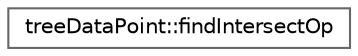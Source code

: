 digraph "Graphical Class Hierarchy"
{
 // LATEX_PDF_SIZE
  bgcolor="transparent";
  edge [fontname=Helvetica,fontsize=10,labelfontname=Helvetica,labelfontsize=10];
  node [fontname=Helvetica,fontsize=10,shape=box,height=0.2,width=0.4];
  rankdir="LR";
  Node0 [id="Node000000",label="treeDataPoint::findIntersectOp",height=0.2,width=0.4,color="grey40", fillcolor="white", style="filled",URL="$classFoam_1_1treeDataPoint_1_1findIntersectOp.html",tooltip=" "];
}
